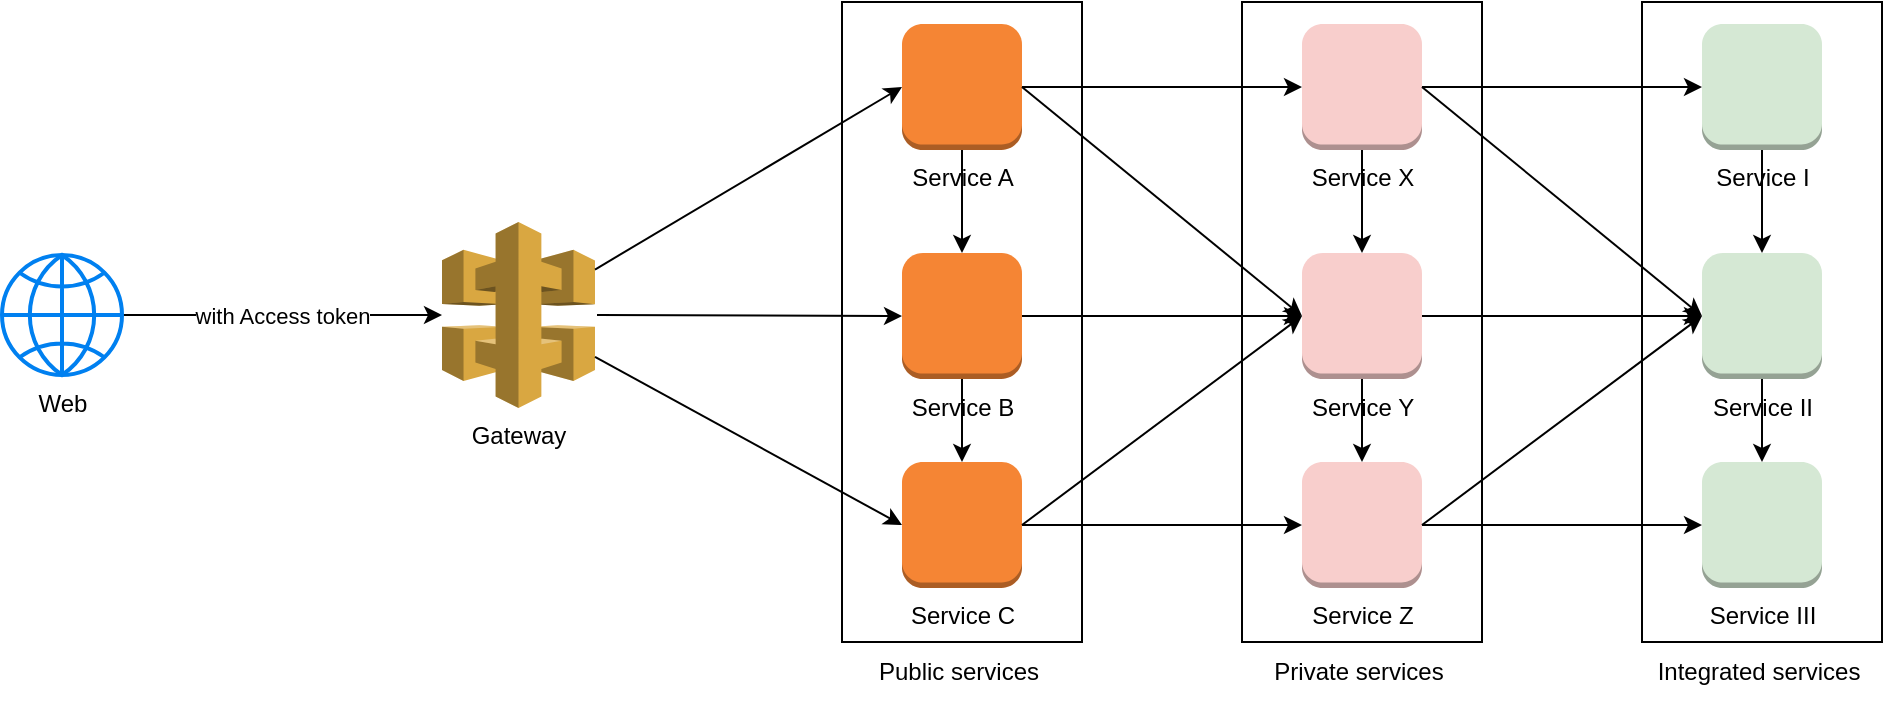 <mxfile version="24.7.6">
  <diagram name="Page-1" id="K3TaJvRbTM5OinvlYWlE">
    <mxGraphModel dx="924" dy="589" grid="1" gridSize="10" guides="1" tooltips="1" connect="1" arrows="1" fold="1" page="1" pageScale="1" pageWidth="827" pageHeight="1169" math="0" shadow="0">
      <root>
        <mxCell id="0" />
        <mxCell id="1" parent="0" />
        <mxCell id="MUjoiSwJ5ZX3wCGiA-6C-2" value="Gateway" style="outlineConnect=0;dashed=0;verticalLabelPosition=bottom;verticalAlign=top;align=center;html=1;shape=mxgraph.aws3.api_gateway;fillColor=#D9A741;gradientColor=none;" vertex="1" parent="1">
          <mxGeometry x="240" y="690" width="76.5" height="93" as="geometry" />
        </mxCell>
        <mxCell id="MUjoiSwJ5ZX3wCGiA-6C-6" value="with Access token" style="rounded=0;orthogonalLoop=1;jettySize=auto;html=1;" edge="1" parent="1" source="MUjoiSwJ5ZX3wCGiA-6C-4" target="MUjoiSwJ5ZX3wCGiA-6C-2">
          <mxGeometry relative="1" as="geometry" />
        </mxCell>
        <mxCell id="MUjoiSwJ5ZX3wCGiA-6C-4" value="Web" style="html=1;verticalLabelPosition=bottom;align=center;labelBackgroundColor=#ffffff;verticalAlign=top;strokeWidth=2;strokeColor=#0080F0;shadow=0;dashed=0;shape=mxgraph.ios7.icons.globe;" vertex="1" parent="1">
          <mxGeometry x="20" y="706.5" width="60" height="60" as="geometry" />
        </mxCell>
        <mxCell id="MUjoiSwJ5ZX3wCGiA-6C-8" value="" style="rounded=0;whiteSpace=wrap;html=1;" vertex="1" parent="1">
          <mxGeometry x="440" y="580" width="120" height="320" as="geometry" />
        </mxCell>
        <mxCell id="MUjoiSwJ5ZX3wCGiA-6C-28" style="edgeStyle=orthogonalEdgeStyle;rounded=0;orthogonalLoop=1;jettySize=auto;html=1;" edge="1" parent="1" source="MUjoiSwJ5ZX3wCGiA-6C-9" target="MUjoiSwJ5ZX3wCGiA-6C-11">
          <mxGeometry relative="1" as="geometry" />
        </mxCell>
        <mxCell id="MUjoiSwJ5ZX3wCGiA-6C-9" value="Service A" style="outlineConnect=0;dashed=0;verticalLabelPosition=bottom;verticalAlign=top;align=center;html=1;shape=mxgraph.aws3.instance;fillColor=#F58534;gradientColor=none;" vertex="1" parent="1">
          <mxGeometry x="470" y="591" width="60" height="63" as="geometry" />
        </mxCell>
        <mxCell id="MUjoiSwJ5ZX3wCGiA-6C-10" value="Service C" style="outlineConnect=0;dashed=0;verticalLabelPosition=bottom;verticalAlign=top;align=center;html=1;shape=mxgraph.aws3.instance;fillColor=#F58534;gradientColor=none;" vertex="1" parent="1">
          <mxGeometry x="470" y="810" width="60" height="63" as="geometry" />
        </mxCell>
        <mxCell id="MUjoiSwJ5ZX3wCGiA-6C-29" style="edgeStyle=orthogonalEdgeStyle;rounded=0;orthogonalLoop=1;jettySize=auto;html=1;" edge="1" parent="1" source="MUjoiSwJ5ZX3wCGiA-6C-11" target="MUjoiSwJ5ZX3wCGiA-6C-10">
          <mxGeometry relative="1" as="geometry" />
        </mxCell>
        <mxCell id="MUjoiSwJ5ZX3wCGiA-6C-11" value="Service B" style="outlineConnect=0;dashed=0;verticalLabelPosition=bottom;verticalAlign=top;align=center;html=1;shape=mxgraph.aws3.instance;fillColor=#F58534;gradientColor=none;" vertex="1" parent="1">
          <mxGeometry x="470" y="705.5" width="60" height="63" as="geometry" />
        </mxCell>
        <mxCell id="MUjoiSwJ5ZX3wCGiA-6C-15" style="rounded=0;orthogonalLoop=1;jettySize=auto;html=1;entryX=0;entryY=0.5;entryDx=0;entryDy=0;entryPerimeter=0;" edge="1" parent="1" source="MUjoiSwJ5ZX3wCGiA-6C-2" target="MUjoiSwJ5ZX3wCGiA-6C-9">
          <mxGeometry relative="1" as="geometry" />
        </mxCell>
        <mxCell id="MUjoiSwJ5ZX3wCGiA-6C-16" style="rounded=0;orthogonalLoop=1;jettySize=auto;html=1;entryX=0;entryY=0.5;entryDx=0;entryDy=0;entryPerimeter=0;" edge="1" parent="1" target="MUjoiSwJ5ZX3wCGiA-6C-11">
          <mxGeometry relative="1" as="geometry">
            <mxPoint x="317.5" y="736.507" as="sourcePoint" />
            <mxPoint x="461" y="737" as="targetPoint" />
          </mxGeometry>
        </mxCell>
        <mxCell id="MUjoiSwJ5ZX3wCGiA-6C-17" style="rounded=0;orthogonalLoop=1;jettySize=auto;html=1;entryX=0;entryY=0.5;entryDx=0;entryDy=0;entryPerimeter=0;" edge="1" parent="1" source="MUjoiSwJ5ZX3wCGiA-6C-2" target="MUjoiSwJ5ZX3wCGiA-6C-10">
          <mxGeometry relative="1" as="geometry" />
        </mxCell>
        <mxCell id="MUjoiSwJ5ZX3wCGiA-6C-18" value="Public services" style="text;html=1;align=center;verticalAlign=middle;resizable=0;points=[];autosize=1;strokeColor=none;fillColor=none;" vertex="1" parent="1">
          <mxGeometry x="448" y="899.75" width="100" height="30" as="geometry" />
        </mxCell>
        <mxCell id="MUjoiSwJ5ZX3wCGiA-6C-40" value="" style="rounded=0;whiteSpace=wrap;html=1;" vertex="1" parent="1">
          <mxGeometry x="640" y="580" width="120" height="320" as="geometry" />
        </mxCell>
        <mxCell id="MUjoiSwJ5ZX3wCGiA-6C-41" style="edgeStyle=orthogonalEdgeStyle;rounded=0;orthogonalLoop=1;jettySize=auto;html=1;" edge="1" parent="1" source="MUjoiSwJ5ZX3wCGiA-6C-42" target="MUjoiSwJ5ZX3wCGiA-6C-45">
          <mxGeometry relative="1" as="geometry" />
        </mxCell>
        <mxCell id="MUjoiSwJ5ZX3wCGiA-6C-42" value="Service X" style="outlineConnect=0;dashed=0;verticalLabelPosition=bottom;verticalAlign=top;align=center;html=1;shape=mxgraph.aws3.instance;fillColor=#f8cecc;strokeColor=#b85450;" vertex="1" parent="1">
          <mxGeometry x="670" y="591" width="60" height="63" as="geometry" />
        </mxCell>
        <mxCell id="MUjoiSwJ5ZX3wCGiA-6C-43" value="Service Z" style="outlineConnect=0;dashed=0;verticalLabelPosition=bottom;verticalAlign=top;align=center;html=1;shape=mxgraph.aws3.instance;fillColor=#f8cecc;strokeColor=#b85450;" vertex="1" parent="1">
          <mxGeometry x="670" y="810" width="60" height="63" as="geometry" />
        </mxCell>
        <mxCell id="MUjoiSwJ5ZX3wCGiA-6C-44" style="edgeStyle=orthogonalEdgeStyle;rounded=0;orthogonalLoop=1;jettySize=auto;html=1;" edge="1" parent="1" source="MUjoiSwJ5ZX3wCGiA-6C-45" target="MUjoiSwJ5ZX3wCGiA-6C-43">
          <mxGeometry relative="1" as="geometry" />
        </mxCell>
        <mxCell id="MUjoiSwJ5ZX3wCGiA-6C-45" value="Service Y" style="outlineConnect=0;dashed=0;verticalLabelPosition=bottom;verticalAlign=top;align=center;html=1;shape=mxgraph.aws3.instance;fillColor=#f8cecc;strokeColor=#b85450;" vertex="1" parent="1">
          <mxGeometry x="670" y="705.5" width="60" height="63" as="geometry" />
        </mxCell>
        <mxCell id="MUjoiSwJ5ZX3wCGiA-6C-46" value="Private services" style="text;html=1;align=center;verticalAlign=middle;resizable=0;points=[];autosize=1;strokeColor=none;fillColor=none;" vertex="1" parent="1">
          <mxGeometry x="643" y="899.75" width="110" height="30" as="geometry" />
        </mxCell>
        <mxCell id="MUjoiSwJ5ZX3wCGiA-6C-49" style="edgeStyle=orthogonalEdgeStyle;rounded=0;orthogonalLoop=1;jettySize=auto;html=1;entryX=0;entryY=0.5;entryDx=0;entryDy=0;entryPerimeter=0;" edge="1" parent="1" source="MUjoiSwJ5ZX3wCGiA-6C-10" target="MUjoiSwJ5ZX3wCGiA-6C-43">
          <mxGeometry relative="1" as="geometry" />
        </mxCell>
        <mxCell id="MUjoiSwJ5ZX3wCGiA-6C-48" style="edgeStyle=orthogonalEdgeStyle;rounded=0;orthogonalLoop=1;jettySize=auto;html=1;" edge="1" parent="1" source="MUjoiSwJ5ZX3wCGiA-6C-11" target="MUjoiSwJ5ZX3wCGiA-6C-45">
          <mxGeometry relative="1" as="geometry" />
        </mxCell>
        <mxCell id="MUjoiSwJ5ZX3wCGiA-6C-47" style="edgeStyle=orthogonalEdgeStyle;rounded=0;orthogonalLoop=1;jettySize=auto;html=1;" edge="1" parent="1" source="MUjoiSwJ5ZX3wCGiA-6C-9" target="MUjoiSwJ5ZX3wCGiA-6C-42">
          <mxGeometry relative="1" as="geometry" />
        </mxCell>
        <mxCell id="MUjoiSwJ5ZX3wCGiA-6C-51" style="rounded=0;orthogonalLoop=1;jettySize=auto;html=1;entryX=0;entryY=0.5;entryDx=0;entryDy=0;entryPerimeter=0;exitX=1;exitY=0.5;exitDx=0;exitDy=0;exitPerimeter=0;" edge="1" parent="1" source="MUjoiSwJ5ZX3wCGiA-6C-10" target="MUjoiSwJ5ZX3wCGiA-6C-45">
          <mxGeometry relative="1" as="geometry" />
        </mxCell>
        <mxCell id="MUjoiSwJ5ZX3wCGiA-6C-50" style="rounded=0;orthogonalLoop=1;jettySize=auto;html=1;exitX=1;exitY=0.5;exitDx=0;exitDy=0;exitPerimeter=0;entryX=0;entryY=0.5;entryDx=0;entryDy=0;entryPerimeter=0;" edge="1" parent="1" source="MUjoiSwJ5ZX3wCGiA-6C-9" target="MUjoiSwJ5ZX3wCGiA-6C-45">
          <mxGeometry relative="1" as="geometry" />
        </mxCell>
        <mxCell id="MUjoiSwJ5ZX3wCGiA-6C-52" value="" style="rounded=0;whiteSpace=wrap;html=1;" vertex="1" parent="1">
          <mxGeometry x="840" y="580" width="120" height="320" as="geometry" />
        </mxCell>
        <mxCell id="MUjoiSwJ5ZX3wCGiA-6C-53" style="edgeStyle=orthogonalEdgeStyle;rounded=0;orthogonalLoop=1;jettySize=auto;html=1;" edge="1" parent="1" source="MUjoiSwJ5ZX3wCGiA-6C-54" target="MUjoiSwJ5ZX3wCGiA-6C-57">
          <mxGeometry relative="1" as="geometry" />
        </mxCell>
        <mxCell id="MUjoiSwJ5ZX3wCGiA-6C-54" value="Service I" style="outlineConnect=0;dashed=0;verticalLabelPosition=bottom;verticalAlign=top;align=center;html=1;shape=mxgraph.aws3.instance;fillColor=#d5e8d4;strokeColor=#82b366;" vertex="1" parent="1">
          <mxGeometry x="870" y="591" width="60" height="63" as="geometry" />
        </mxCell>
        <mxCell id="MUjoiSwJ5ZX3wCGiA-6C-55" value="Service III" style="outlineConnect=0;dashed=0;verticalLabelPosition=bottom;verticalAlign=top;align=center;html=1;shape=mxgraph.aws3.instance;fillColor=#d5e8d4;strokeColor=#82b366;" vertex="1" parent="1">
          <mxGeometry x="870" y="810" width="60" height="63" as="geometry" />
        </mxCell>
        <mxCell id="MUjoiSwJ5ZX3wCGiA-6C-56" style="edgeStyle=orthogonalEdgeStyle;rounded=0;orthogonalLoop=1;jettySize=auto;html=1;" edge="1" parent="1" source="MUjoiSwJ5ZX3wCGiA-6C-57" target="MUjoiSwJ5ZX3wCGiA-6C-55">
          <mxGeometry relative="1" as="geometry" />
        </mxCell>
        <mxCell id="MUjoiSwJ5ZX3wCGiA-6C-57" value="Service II" style="outlineConnect=0;dashed=0;verticalLabelPosition=bottom;verticalAlign=top;align=center;html=1;shape=mxgraph.aws3.instance;fillColor=#d5e8d4;strokeColor=#82b366;" vertex="1" parent="1">
          <mxGeometry x="870" y="705.5" width="60" height="63" as="geometry" />
        </mxCell>
        <mxCell id="MUjoiSwJ5ZX3wCGiA-6C-58" value="Integrated services" style="text;html=1;align=center;verticalAlign=middle;resizable=0;points=[];autosize=1;strokeColor=none;fillColor=none;" vertex="1" parent="1">
          <mxGeometry x="838" y="899.75" width="120" height="30" as="geometry" />
        </mxCell>
        <mxCell id="MUjoiSwJ5ZX3wCGiA-6C-59" style="edgeStyle=orthogonalEdgeStyle;rounded=0;orthogonalLoop=1;jettySize=auto;html=1;" edge="1" parent="1" source="MUjoiSwJ5ZX3wCGiA-6C-42" target="MUjoiSwJ5ZX3wCGiA-6C-54">
          <mxGeometry relative="1" as="geometry" />
        </mxCell>
        <mxCell id="MUjoiSwJ5ZX3wCGiA-6C-60" style="rounded=0;orthogonalLoop=1;jettySize=auto;html=1;entryX=0;entryY=0.5;entryDx=0;entryDy=0;entryPerimeter=0;exitX=1;exitY=0.5;exitDx=0;exitDy=0;exitPerimeter=0;" edge="1" parent="1" source="MUjoiSwJ5ZX3wCGiA-6C-42" target="MUjoiSwJ5ZX3wCGiA-6C-57">
          <mxGeometry relative="1" as="geometry" />
        </mxCell>
        <mxCell id="MUjoiSwJ5ZX3wCGiA-6C-63" style="rounded=0;orthogonalLoop=1;jettySize=auto;html=1;entryX=0;entryY=0.5;entryDx=0;entryDy=0;entryPerimeter=0;exitX=1;exitY=0.5;exitDx=0;exitDy=0;exitPerimeter=0;" edge="1" parent="1" source="MUjoiSwJ5ZX3wCGiA-6C-43" target="MUjoiSwJ5ZX3wCGiA-6C-57">
          <mxGeometry relative="1" as="geometry" />
        </mxCell>
        <mxCell id="MUjoiSwJ5ZX3wCGiA-6C-61" style="rounded=0;orthogonalLoop=1;jettySize=auto;html=1;" edge="1" parent="1" source="MUjoiSwJ5ZX3wCGiA-6C-45" target="MUjoiSwJ5ZX3wCGiA-6C-57">
          <mxGeometry relative="1" as="geometry" />
        </mxCell>
        <mxCell id="MUjoiSwJ5ZX3wCGiA-6C-62" style="edgeStyle=orthogonalEdgeStyle;rounded=0;orthogonalLoop=1;jettySize=auto;html=1;" edge="1" parent="1" source="MUjoiSwJ5ZX3wCGiA-6C-43" target="MUjoiSwJ5ZX3wCGiA-6C-55">
          <mxGeometry relative="1" as="geometry" />
        </mxCell>
      </root>
    </mxGraphModel>
  </diagram>
</mxfile>
